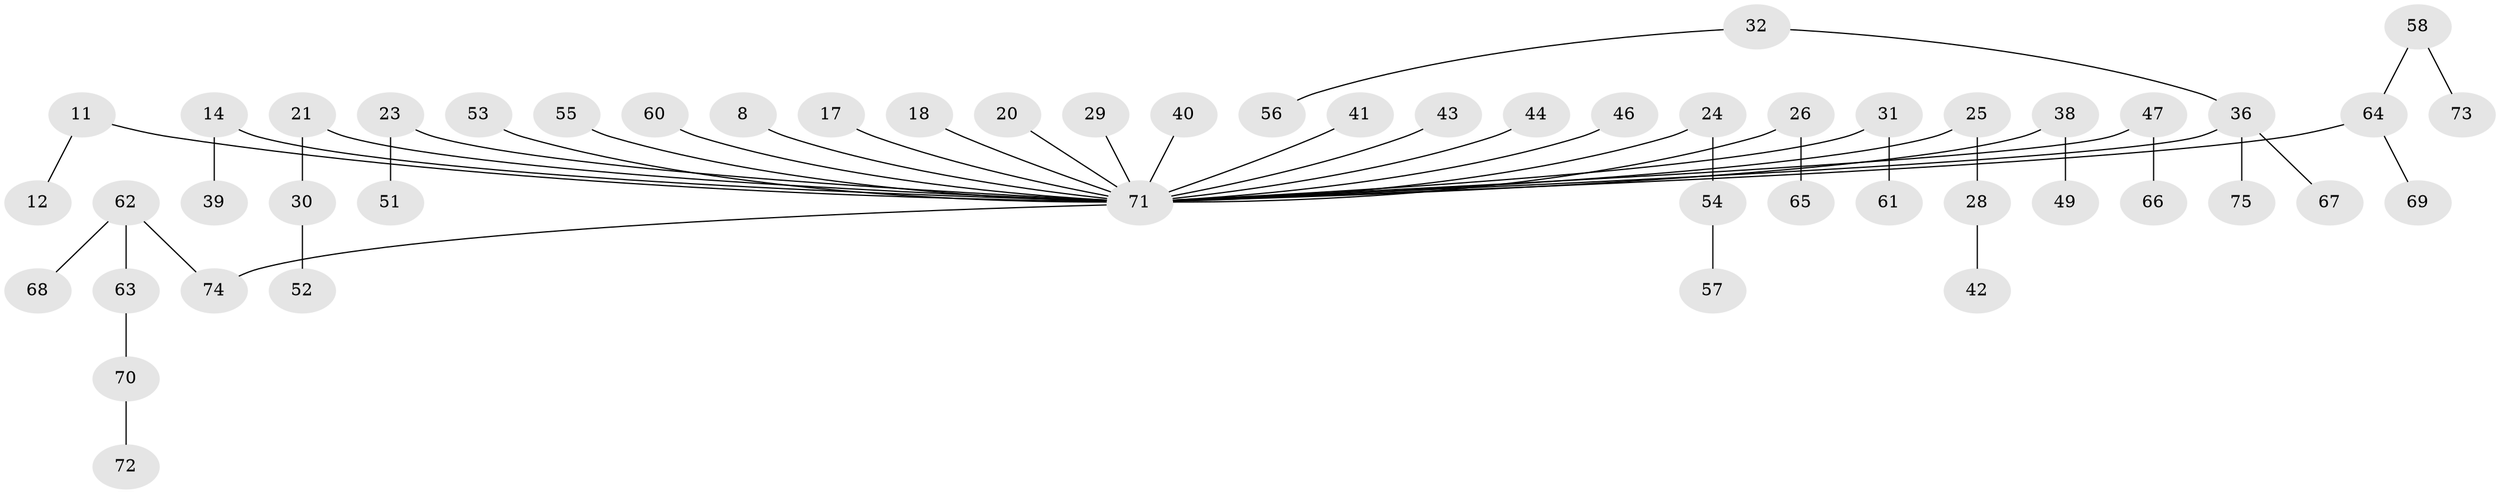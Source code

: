 // original degree distribution, {5: 0.02666666666666667, 6: 0.05333333333333334, 2: 0.30666666666666664, 3: 0.10666666666666667, 1: 0.48, 4: 0.02666666666666667}
// Generated by graph-tools (version 1.1) at 2025/55/03/04/25 21:55:57]
// undirected, 52 vertices, 51 edges
graph export_dot {
graph [start="1"]
  node [color=gray90,style=filled];
  8;
  11;
  12;
  14;
  17;
  18;
  20;
  21;
  23;
  24;
  25;
  26;
  28;
  29;
  30;
  31;
  32;
  36 [super="+13+22"];
  38;
  39;
  40;
  41;
  42;
  43;
  44;
  46;
  47;
  49;
  51;
  52;
  53;
  54;
  55;
  56;
  57;
  58;
  60;
  61;
  62 [super="+50+37"];
  63;
  64 [super="+7+10+33+59+45"];
  65;
  66;
  67;
  68;
  69;
  70;
  71 [super="+1+48+34"];
  72;
  73;
  74 [super="+19"];
  75;
  8 -- 71;
  11 -- 12;
  11 -- 71;
  14 -- 39;
  14 -- 71;
  17 -- 71;
  18 -- 71;
  20 -- 71;
  21 -- 30;
  21 -- 71;
  23 -- 51;
  23 -- 71;
  24 -- 54;
  24 -- 71;
  25 -- 28;
  25 -- 71;
  26 -- 65;
  26 -- 71;
  28 -- 42;
  29 -- 71;
  30 -- 52;
  31 -- 61;
  31 -- 71;
  32 -- 56;
  32 -- 36;
  36 -- 67;
  36 -- 75;
  36 -- 71;
  38 -- 49;
  38 -- 71;
  40 -- 71;
  41 -- 71;
  43 -- 71;
  44 -- 71;
  46 -- 71;
  47 -- 66;
  47 -- 71;
  53 -- 71;
  54 -- 57;
  55 -- 71;
  58 -- 73;
  58 -- 64;
  60 -- 71;
  62 -- 63;
  62 -- 68;
  62 -- 74;
  63 -- 70;
  64 -- 69;
  64 -- 71;
  70 -- 72;
  71 -- 74;
}
